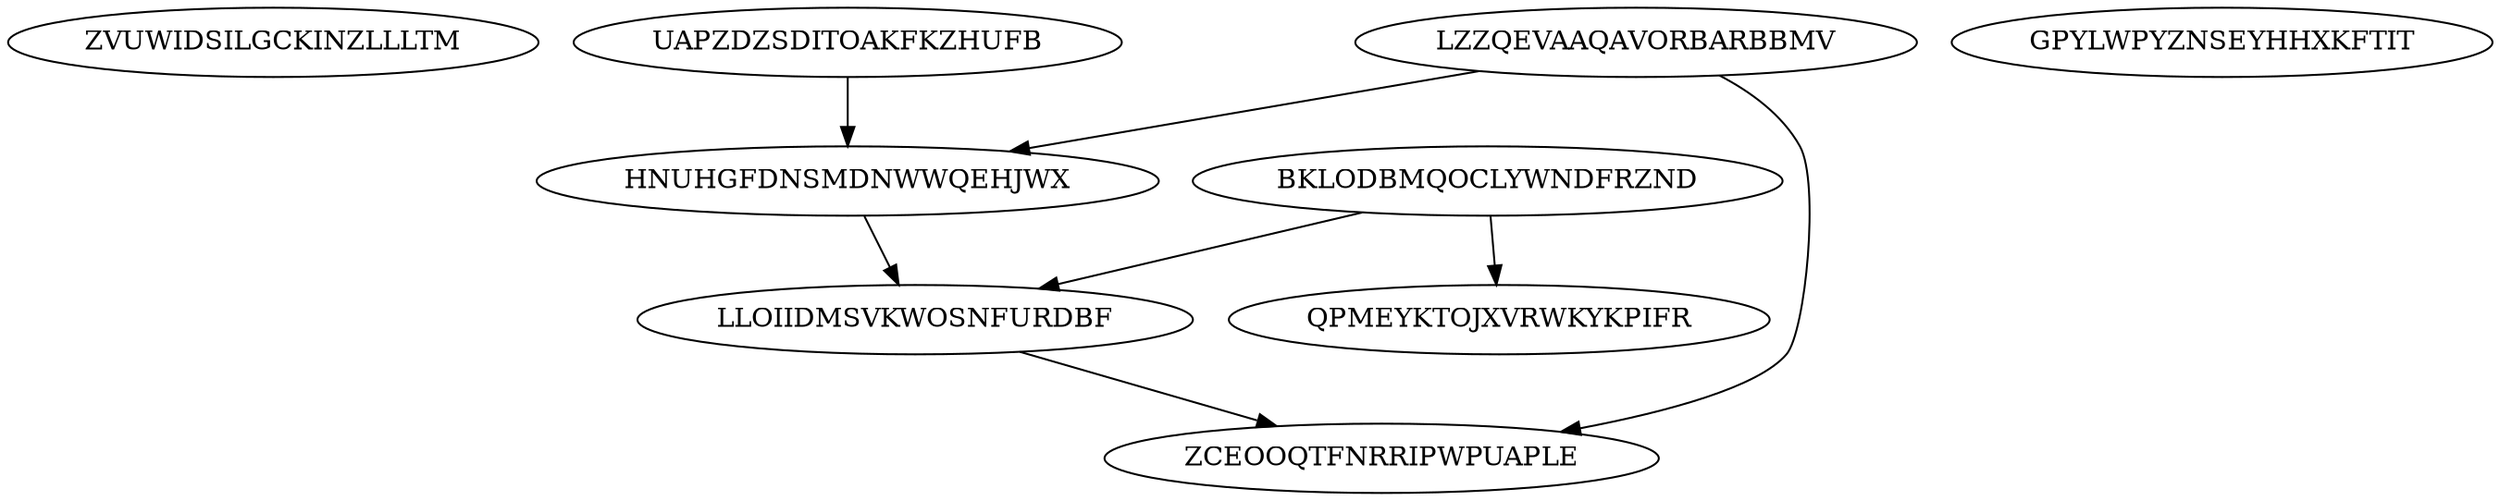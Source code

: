 digraph "N9M7" {
	ZVUWIDSILGCKINZLLLTM			[Weight=11, Start=0, Processor=1];
	LZZQEVAAQAVORBARBBMV			[Weight=19, Start=0, Processor=2];
	UAPZDZSDITOAKFKZHUFB			[Weight=19, Start=0, Processor=3];
	HNUHGFDNSMDNWWQEHJWX			[Weight=10, Start=33, Processor=3];
	BKLODBMQOCLYWNDFRZND			[Weight=17, Start=0, Processor=4];
	LLOIIDMSVKWOSNFURDBF			[Weight=10, Start=43, Processor=3];
	QPMEYKTOJXVRWKYKPIFR			[Weight=14, Start=17, Processor=4];
	ZCEOOQTFNRRIPWPUAPLE			[Weight=20, Start=53, Processor=3];
	GPYLWPYZNSEYHHXKFTIT			[Weight=17, Start=31, Processor=4];
	BKLODBMQOCLYWNDFRZND -> LLOIIDMSVKWOSNFURDBF		[Weight=12];
	LLOIIDMSVKWOSNFURDBF -> ZCEOOQTFNRRIPWPUAPLE		[Weight=18];
	BKLODBMQOCLYWNDFRZND -> QPMEYKTOJXVRWKYKPIFR		[Weight=11];
	HNUHGFDNSMDNWWQEHJWX -> LLOIIDMSVKWOSNFURDBF		[Weight=12];
	LZZQEVAAQAVORBARBBMV -> HNUHGFDNSMDNWWQEHJWX		[Weight=14];
	UAPZDZSDITOAKFKZHUFB -> HNUHGFDNSMDNWWQEHJWX		[Weight=18];
	LZZQEVAAQAVORBARBBMV -> ZCEOOQTFNRRIPWPUAPLE		[Weight=16];
}
